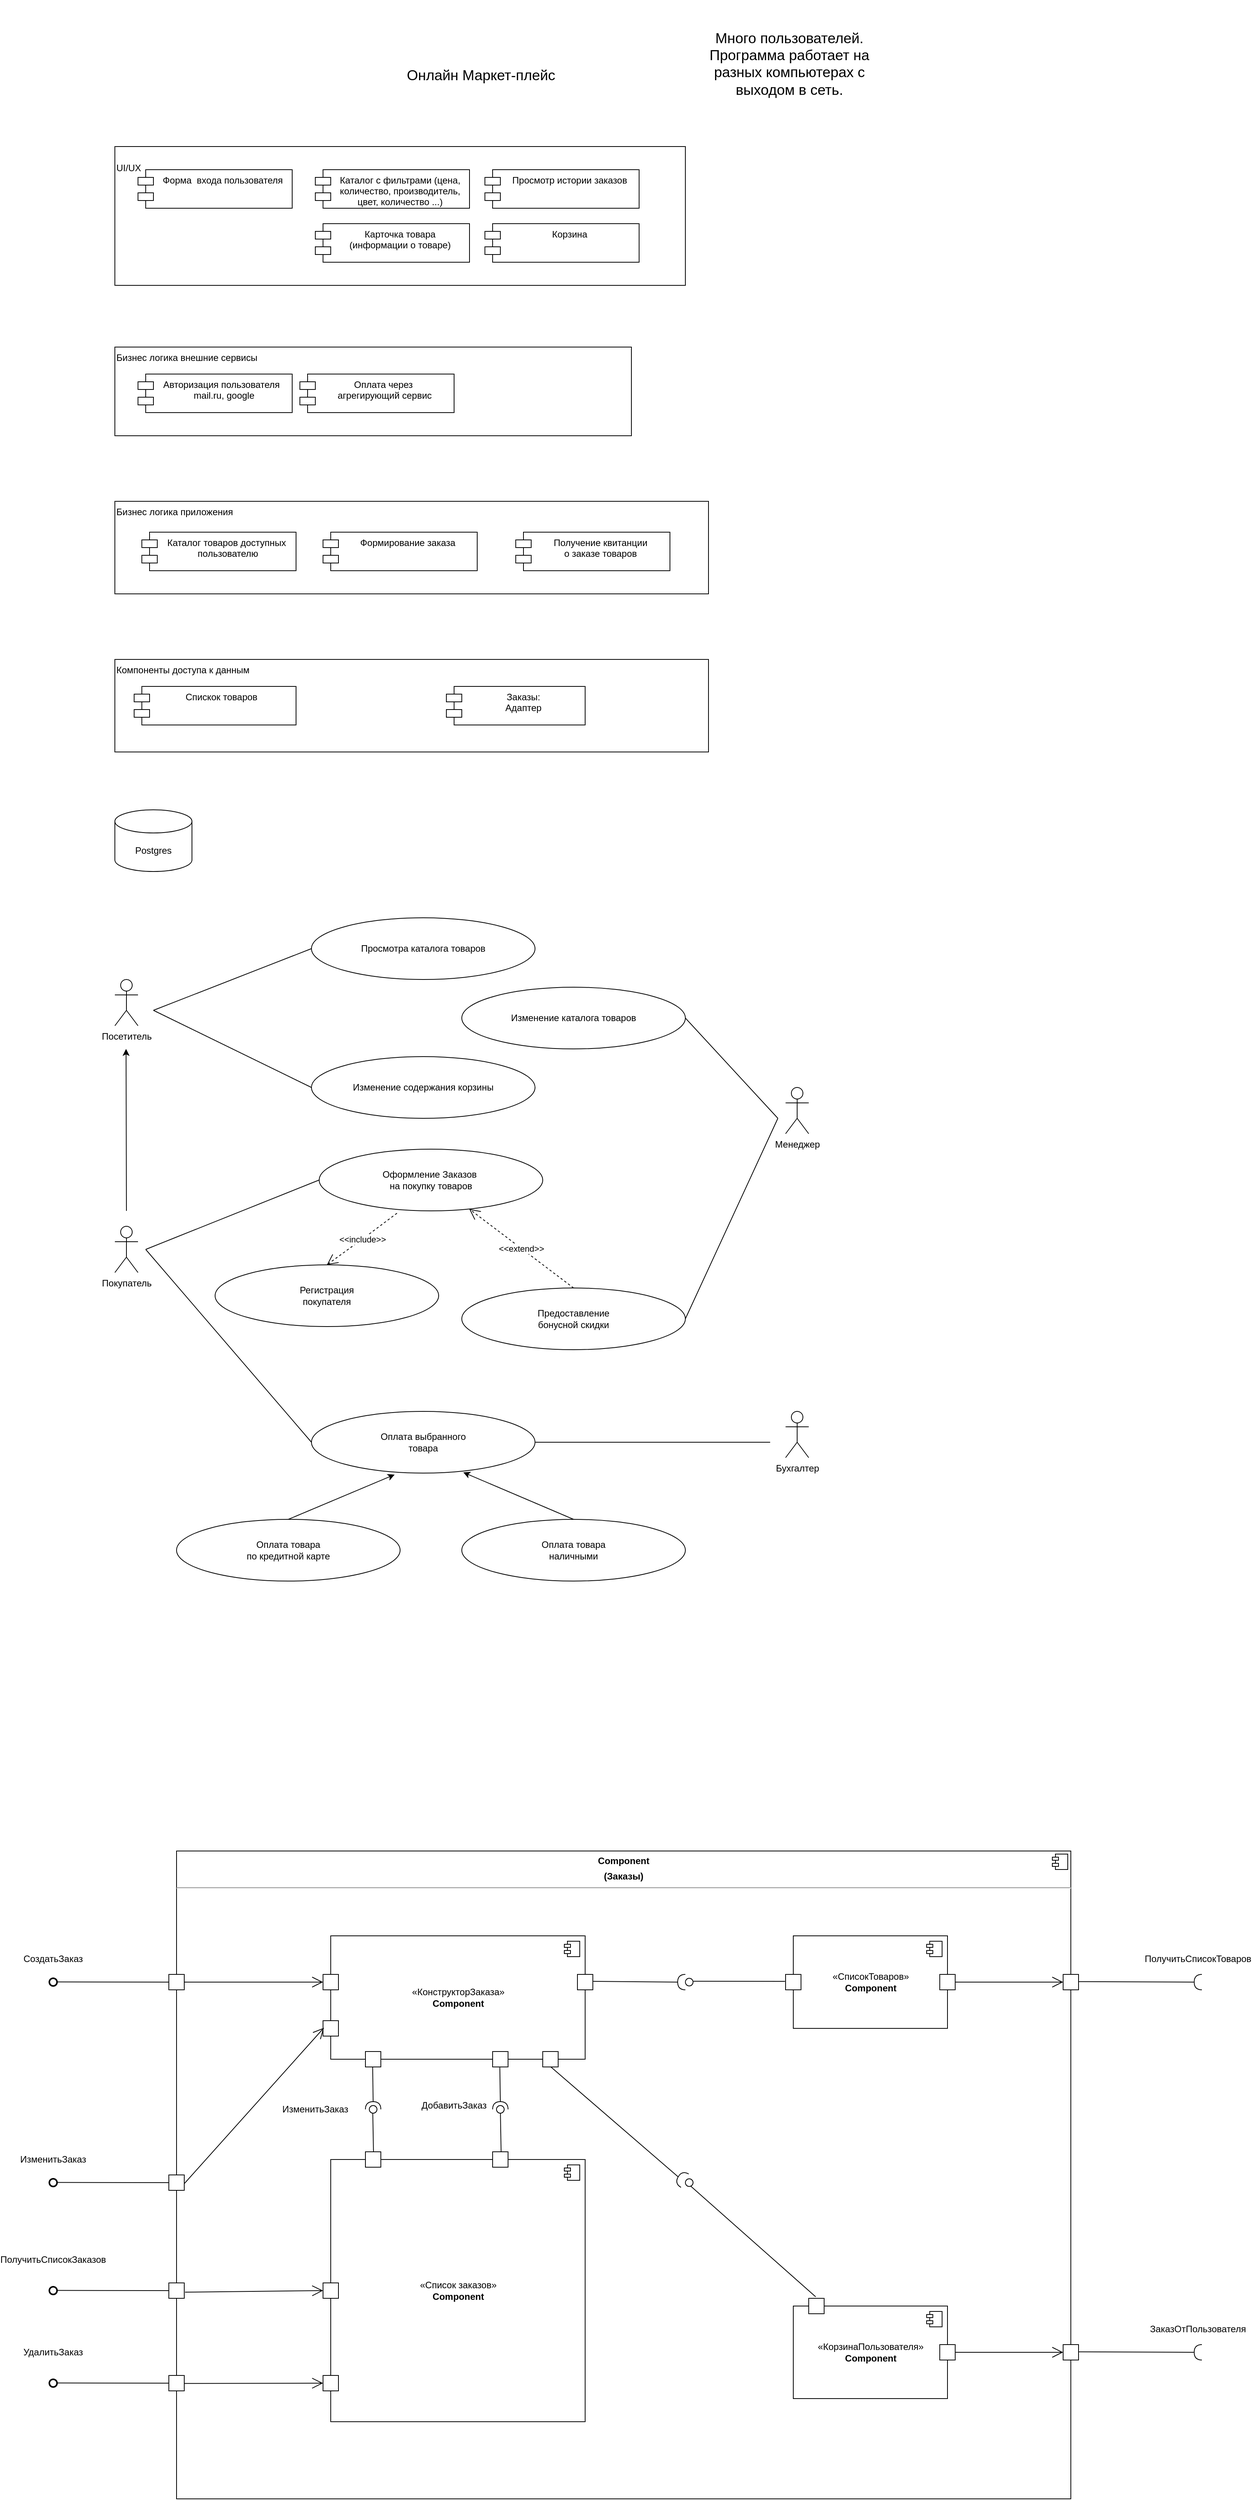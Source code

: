 <mxfile version="13.3.9" type="device"><diagram id="dn3zmWwJ9alBvymT6W-B" name=" Онлайн Маркет-плейс"><mxGraphModel dx="3910" dy="2053" grid="1" gridSize="10" guides="1" tooltips="1" connect="1" arrows="1" fold="1" page="1" pageScale="1" pageWidth="1654" pageHeight="2336" math="0" shadow="0"><root><mxCell id="0"/><mxCell id="1" parent="0"/><mxCell id="ivYDbRLkIrnwQGbeRghV-20" value="&lt;div&gt;Бизнес логика внешние сервисы&amp;nbsp;&lt;/div&gt;&lt;div&gt;&lt;br&gt;&lt;/div&gt;" style="rounded=0;whiteSpace=wrap;html=1;align=left;verticalAlign=top;" parent="1" vertex="1"><mxGeometry x="160" y="480" width="670" height="115" as="geometry"/></mxCell><mxCell id="ivYDbRLkIrnwQGbeRghV-5" value="&lt;div&gt;Компоненты доступа к данным&lt;/div&gt;&lt;div&gt;&lt;br&gt;&lt;/div&gt;" style="rounded=0;whiteSpace=wrap;html=1;align=left;verticalAlign=top;" parent="1" vertex="1"><mxGeometry x="160" y="885" width="770" height="120" as="geometry"/></mxCell><mxCell id="ivYDbRLkIrnwQGbeRghV-1" value="&lt;br&gt;&lt;b id=&quot;docs-internal-guid-1fa3972a-7fff-ca3d-1e2d-c52bbedc01e6&quot; style=&quot;font-weight:normal;&quot;&gt;&lt;span style=&quot;font-size: 14pt; font-family: &amp;quot;IBM Plex Sans&amp;quot;, sans-serif; color: rgb(0, 0, 0); background-color: transparent; font-weight: 400; font-style: normal; font-variant: normal; text-decoration: none; vertical-align: baseline;&quot;&gt;Онлайн Маркет-плейс&lt;/span&gt;&lt;/b&gt;&lt;br&gt;" style="text;html=1;strokeColor=none;fillColor=none;align=center;verticalAlign=middle;whiteSpace=wrap;rounded=0;" parent="1" vertex="1"><mxGeometry x="490" y="80" width="290" height="80" as="geometry"/></mxCell><mxCell id="ivYDbRLkIrnwQGbeRghV-2" value="Заказы:&#10;Адаптер" style="shape=module;align=left;spacingLeft=20;align=center;verticalAlign=top;" parent="1" vertex="1"><mxGeometry x="590" y="920" width="180" height="50" as="geometry"/></mxCell><mxCell id="ivYDbRLkIrnwQGbeRghV-3" value="&#10;&lt;b id=&quot;docs-internal-guid-aa66ad7c-7fff-aa9e-8aa2-3dbfb84022ec&quot; style=&quot;font-weight:normal;&quot;&gt;&lt;span style=&quot;font-size: 14pt; font-family: &amp;quot;IBM Plex Sans&amp;quot;, sans-serif; color: rgb(0, 0, 0); background-color: transparent; font-weight: 400; font-style: normal; font-variant: normal; text-decoration: none; vertical-align: baseline;&quot;&gt;Много пользователей. Программа работает на разных компьютерах с выходом в сеть.&lt;/span&gt;&lt;/b&gt;&#10;&#10;" style="text;html=1;strokeColor=none;fillColor=none;align=center;verticalAlign=middle;whiteSpace=wrap;rounded=0;" parent="1" vertex="1"><mxGeometry x="910" y="30" width="250" height="180" as="geometry"/></mxCell><mxCell id="ivYDbRLkIrnwQGbeRghV-4" value="&lt;br&gt;&lt;div style=&quot;&quot;&gt;&lt;span style=&quot;background-color: initial;&quot;&gt;UI/UX&lt;/span&gt;&lt;/div&gt;" style="rounded=0;whiteSpace=wrap;html=1;align=left;verticalAlign=top;" parent="1" vertex="1"><mxGeometry x="160" y="220" width="740" height="180" as="geometry"/></mxCell><mxCell id="ivYDbRLkIrnwQGbeRghV-6" value="&lt;div&gt;Бизнес логика приложения&amp;nbsp;&lt;/div&gt;&lt;div&gt;&lt;br&gt;&lt;/div&gt;" style="rounded=0;whiteSpace=wrap;html=1;align=left;verticalAlign=top;" parent="1" vertex="1"><mxGeometry x="160" y="680" width="770" height="120" as="geometry"/></mxCell><mxCell id="ivYDbRLkIrnwQGbeRghV-8" value="Postgres" style="shape=cylinder3;whiteSpace=wrap;html=1;boundedLbl=1;backgroundOutline=1;size=15;" parent="1" vertex="1"><mxGeometry x="160" y="1080" width="100" height="80" as="geometry"/></mxCell><mxCell id="ivYDbRLkIrnwQGbeRghV-9" value="Спискок товаров " style="shape=module;align=left;spacingLeft=20;align=center;verticalAlign=top;" parent="1" vertex="1"><mxGeometry x="185" y="920" width="210" height="50" as="geometry"/></mxCell><mxCell id="ivYDbRLkIrnwQGbeRghV-10" value="Посетитель&lt;br&gt;" style="shape=umlActor;verticalLabelPosition=bottom;verticalAlign=top;html=1;outlineConnect=0;" parent="1" vertex="1"><mxGeometry x="160" y="1300" width="30" height="60" as="geometry"/></mxCell><mxCell id="ivYDbRLkIrnwQGbeRghV-13" value="Просмотра каталога товаров" style="ellipse;whiteSpace=wrap;html=1;" parent="1" vertex="1"><mxGeometry x="415" y="1220" width="290" height="80" as="geometry"/></mxCell><mxCell id="ivYDbRLkIrnwQGbeRghV-17" value="Форма  входа пользователя" style="shape=module;align=left;spacingLeft=20;align=center;verticalAlign=top;" parent="1" vertex="1"><mxGeometry x="190" y="250" width="200" height="50" as="geometry"/></mxCell><mxCell id="ivYDbRLkIrnwQGbeRghV-18" value="Авторизация пользователя &#10; mail.ru, google" style="shape=module;align=left;spacingLeft=20;align=center;verticalAlign=top;" parent="1" vertex="1"><mxGeometry x="190" y="515" width="200" height="50" as="geometry"/></mxCell><mxCell id="ivYDbRLkIrnwQGbeRghV-22" value="Каталог товаров доступных&#10; пользователю" style="shape=module;align=left;spacingLeft=20;align=center;verticalAlign=top;" parent="1" vertex="1"><mxGeometry x="195" y="720" width="200" height="50" as="geometry"/></mxCell><mxCell id="ivYDbRLkIrnwQGbeRghV-23" value="Каталог с фильтрами (цена, &#10;количество, производитель,&#10;цвет, количество ...)" style="shape=module;align=left;spacingLeft=20;align=center;verticalAlign=top;" parent="1" vertex="1"><mxGeometry x="420" y="250" width="200" height="50" as="geometry"/></mxCell><mxCell id="ivYDbRLkIrnwQGbeRghV-24" value="Карточка товара &#10;(информации о товаре)" style="shape=module;align=left;spacingLeft=20;align=center;verticalAlign=top;" parent="1" vertex="1"><mxGeometry x="420" y="320" width="200" height="50" as="geometry"/></mxCell><mxCell id="ivYDbRLkIrnwQGbeRghV-25" value="Корзина" style="shape=module;align=left;spacingLeft=20;align=center;verticalAlign=top;" parent="1" vertex="1"><mxGeometry x="640" y="320" width="200" height="50" as="geometry"/></mxCell><mxCell id="ivYDbRLkIrnwQGbeRghV-26" value="Оплата через &#10;агрегирующий сервис" style="shape=module;align=left;spacingLeft=20;align=center;verticalAlign=top;" parent="1" vertex="1"><mxGeometry x="400" y="515" width="200" height="50" as="geometry"/></mxCell><mxCell id="ivYDbRLkIrnwQGbeRghV-27" value="Получение квитанции &#10;о заказе товаров" style="shape=module;align=left;spacingLeft=20;align=center;verticalAlign=top;" parent="1" vertex="1"><mxGeometry x="680" y="720" width="200" height="50" as="geometry"/></mxCell><mxCell id="ivYDbRLkIrnwQGbeRghV-28" value="Формирование заказа" style="shape=module;align=left;spacingLeft=20;align=center;verticalAlign=top;" parent="1" vertex="1"><mxGeometry x="430" y="720" width="200" height="50" as="geometry"/></mxCell><mxCell id="ivYDbRLkIrnwQGbeRghV-29" value="Просмотр истории заказов" style="shape=module;align=left;spacingLeft=20;align=center;verticalAlign=top;" parent="1" vertex="1"><mxGeometry x="640" y="250" width="200" height="50" as="geometry"/></mxCell><mxCell id="zQ53IGxyPsCVr4-wFUA_-1" value="Покупатель&lt;br&gt;" style="shape=umlActor;verticalLabelPosition=bottom;verticalAlign=top;html=1;outlineConnect=0;" parent="1" vertex="1"><mxGeometry x="160" y="1620" width="30" height="60" as="geometry"/></mxCell><mxCell id="zQ53IGxyPsCVr4-wFUA_-3" value="Изменение содержания корзины" style="ellipse;whiteSpace=wrap;html=1;" parent="1" vertex="1"><mxGeometry x="415" y="1400" width="290" height="80" as="geometry"/></mxCell><mxCell id="zQ53IGxyPsCVr4-wFUA_-5" value="Изменение каталога товаров" style="ellipse;whiteSpace=wrap;html=1;" parent="1" vertex="1"><mxGeometry x="610" y="1310" width="290" height="80" as="geometry"/></mxCell><mxCell id="zQ53IGxyPsCVr4-wFUA_-6" value="Менеджер" style="shape=umlActor;verticalLabelPosition=bottom;verticalAlign=top;html=1;outlineConnect=0;" parent="1" vertex="1"><mxGeometry x="1030" y="1440" width="30" height="60" as="geometry"/></mxCell><mxCell id="zQ53IGxyPsCVr4-wFUA_-7" value="Бухгалтер" style="shape=umlActor;verticalLabelPosition=bottom;verticalAlign=top;html=1;outlineConnect=0;" parent="1" vertex="1"><mxGeometry x="1030" y="1860" width="30" height="60" as="geometry"/></mxCell><mxCell id="zQ53IGxyPsCVr4-wFUA_-10" value="Оформление Заказов&amp;nbsp;&lt;br&gt;на покупку товаров" style="ellipse;whiteSpace=wrap;html=1;" parent="1" vertex="1"><mxGeometry x="425" y="1520" width="290" height="80" as="geometry"/></mxCell><mxCell id="zQ53IGxyPsCVr4-wFUA_-11" value="Регистрация &lt;br&gt;покупателя" style="ellipse;whiteSpace=wrap;html=1;" parent="1" vertex="1"><mxGeometry x="290" y="1670" width="290" height="80" as="geometry"/></mxCell><mxCell id="zQ53IGxyPsCVr4-wFUA_-12" value="Предоставление&lt;br&gt;бонусной скидки" style="ellipse;whiteSpace=wrap;html=1;" parent="1" vertex="1"><mxGeometry x="610" y="1700" width="290" height="80" as="geometry"/></mxCell><mxCell id="zQ53IGxyPsCVr4-wFUA_-13" value="Оплата выбранного&lt;br&gt;товара" style="ellipse;whiteSpace=wrap;html=1;" parent="1" vertex="1"><mxGeometry x="415" y="1860" width="290" height="80" as="geometry"/></mxCell><mxCell id="zQ53IGxyPsCVr4-wFUA_-15" value="Оплата товара&lt;br&gt;по кредитной карте" style="ellipse;whiteSpace=wrap;html=1;" parent="1" vertex="1"><mxGeometry x="240" y="2000" width="290" height="80" as="geometry"/></mxCell><mxCell id="zQ53IGxyPsCVr4-wFUA_-16" value="Оплата товара&lt;br&gt;наличными" style="ellipse;whiteSpace=wrap;html=1;" parent="1" vertex="1"><mxGeometry x="610" y="2000" width="290" height="80" as="geometry"/></mxCell><mxCell id="zQ53IGxyPsCVr4-wFUA_-17" value="" style="endArrow=none;html=1;exitX=1;exitY=0.5;exitDx=0;exitDy=0;" parent="1" source="zQ53IGxyPsCVr4-wFUA_-12" edge="1"><mxGeometry width="50" height="50" relative="1" as="geometry"><mxPoint x="750" y="1670" as="sourcePoint"/><mxPoint x="1020" y="1480" as="targetPoint"/></mxGeometry></mxCell><mxCell id="zQ53IGxyPsCVr4-wFUA_-19" value="" style="endArrow=none;html=1;entryX=0;entryY=0.5;entryDx=0;entryDy=0;" parent="1" target="ivYDbRLkIrnwQGbeRghV-13" edge="1"><mxGeometry width="50" height="50" relative="1" as="geometry"><mxPoint x="210" y="1340" as="sourcePoint"/><mxPoint x="790" y="1220" as="targetPoint"/></mxGeometry></mxCell><mxCell id="zQ53IGxyPsCVr4-wFUA_-20" value="" style="endArrow=none;html=1;entryX=0;entryY=0.5;entryDx=0;entryDy=0;" parent="1" target="zQ53IGxyPsCVr4-wFUA_-3" edge="1"><mxGeometry width="50" height="50" relative="1" as="geometry"><mxPoint x="210" y="1340" as="sourcePoint"/><mxPoint x="270" y="1480" as="targetPoint"/></mxGeometry></mxCell><mxCell id="zQ53IGxyPsCVr4-wFUA_-21" value="" style="endArrow=none;html=1;exitX=1;exitY=0.5;exitDx=0;exitDy=0;" parent="1" source="zQ53IGxyPsCVr4-wFUA_-5" edge="1"><mxGeometry width="50" height="50" relative="1" as="geometry"><mxPoint x="750" y="1650" as="sourcePoint"/><mxPoint x="1020" y="1480" as="targetPoint"/></mxGeometry></mxCell><mxCell id="zQ53IGxyPsCVr4-wFUA_-22" value="" style="endArrow=none;html=1;exitX=1;exitY=0.5;exitDx=0;exitDy=0;" parent="1" source="zQ53IGxyPsCVr4-wFUA_-13" edge="1"><mxGeometry width="50" height="50" relative="1" as="geometry"><mxPoint x="750" y="1750" as="sourcePoint"/><mxPoint x="1010" y="1900" as="targetPoint"/></mxGeometry></mxCell><mxCell id="zQ53IGxyPsCVr4-wFUA_-23" value="" style="endArrow=none;html=1;entryX=0;entryY=0.5;entryDx=0;entryDy=0;" parent="1" target="zQ53IGxyPsCVr4-wFUA_-10" edge="1"><mxGeometry width="50" height="50" relative="1" as="geometry"><mxPoint x="200" y="1650" as="sourcePoint"/><mxPoint x="800" y="1700" as="targetPoint"/></mxGeometry></mxCell><mxCell id="zQ53IGxyPsCVr4-wFUA_-24" value="" style="endArrow=none;html=1;entryX=0;entryY=0.5;entryDx=0;entryDy=0;" parent="1" target="zQ53IGxyPsCVr4-wFUA_-13" edge="1"><mxGeometry width="50" height="50" relative="1" as="geometry"><mxPoint x="200" y="1650" as="sourcePoint"/><mxPoint x="800" y="1700" as="targetPoint"/></mxGeometry></mxCell><mxCell id="zQ53IGxyPsCVr4-wFUA_-26" value="&amp;lt;&amp;lt;extend&amp;gt;&amp;gt;" style="endArrow=open;endSize=12;dashed=1;html=1;exitX=0.5;exitY=0;exitDx=0;exitDy=0;" parent="1" source="zQ53IGxyPsCVr4-wFUA_-12" target="zQ53IGxyPsCVr4-wFUA_-10" edge="1"><mxGeometry width="160" relative="1" as="geometry"><mxPoint x="750" y="1680" as="sourcePoint"/><mxPoint x="910" y="1680" as="targetPoint"/></mxGeometry></mxCell><mxCell id="zQ53IGxyPsCVr4-wFUA_-28" value="&amp;lt;&amp;lt;include&amp;gt;&amp;gt;" style="endArrow=open;endSize=12;dashed=1;html=1;entryX=0.5;entryY=0;entryDx=0;entryDy=0;exitX=0.348;exitY=1.038;exitDx=0;exitDy=0;exitPerimeter=0;" parent="1" source="zQ53IGxyPsCVr4-wFUA_-10" target="zQ53IGxyPsCVr4-wFUA_-11" edge="1"><mxGeometry width="160" relative="1" as="geometry"><mxPoint x="435" y="1610" as="sourcePoint"/><mxPoint x="619.66" y="1597.581" as="targetPoint"/><Array as="points"><mxPoint x="490" y="1630"/></Array></mxGeometry></mxCell><mxCell id="zQ53IGxyPsCVr4-wFUA_-29" value="" style="endArrow=classic;html=1;" parent="1" edge="1"><mxGeometry width="50" height="50" relative="1" as="geometry"><mxPoint x="175" y="1600" as="sourcePoint"/><mxPoint x="174.5" y="1390" as="targetPoint"/></mxGeometry></mxCell><mxCell id="zQ53IGxyPsCVr4-wFUA_-30" value="" style="endArrow=classic;html=1;entryX=0.372;entryY=1.025;entryDx=0;entryDy=0;entryPerimeter=0;exitX=0.5;exitY=0;exitDx=0;exitDy=0;" parent="1" source="zQ53IGxyPsCVr4-wFUA_-15" target="zQ53IGxyPsCVr4-wFUA_-13" edge="1"><mxGeometry width="50" height="50" relative="1" as="geometry"><mxPoint x="300" y="2250" as="sourcePoint"/><mxPoint x="350" y="2200" as="targetPoint"/></mxGeometry></mxCell><mxCell id="zQ53IGxyPsCVr4-wFUA_-31" value="" style="endArrow=classic;html=1;entryX=0.679;entryY=0.988;entryDx=0;entryDy=0;entryPerimeter=0;exitX=0.5;exitY=0;exitDx=0;exitDy=0;" parent="1" source="zQ53IGxyPsCVr4-wFUA_-16" target="zQ53IGxyPsCVr4-wFUA_-13" edge="1"><mxGeometry width="50" height="50" relative="1" as="geometry"><mxPoint x="730" y="2230" as="sourcePoint"/><mxPoint x="780" y="2180" as="targetPoint"/></mxGeometry></mxCell><mxCell id="5dxVRK72qX1JCp-u9pd5-27" value="&lt;p style=&quot;margin: 0px ; margin-top: 6px ; text-align: center&quot;&gt;&lt;b&gt;Component&lt;/b&gt;&lt;/p&gt;&lt;p style=&quot;margin: 0px ; margin-top: 6px ; text-align: center&quot;&gt;&lt;b&gt;(Заказы)&lt;/b&gt;&lt;/p&gt;&lt;hr&gt;&lt;p style=&quot;margin: 0px ; margin-left: 8px&quot;&gt;&lt;br&gt;&lt;/p&gt;" style="align=left;overflow=fill;html=1;dropTarget=0;" vertex="1" parent="1"><mxGeometry x="240" y="2430" width="1160" height="840" as="geometry"/></mxCell><mxCell id="5dxVRK72qX1JCp-u9pd5-28" value="" style="shape=component;jettyWidth=8;jettyHeight=4;" vertex="1" parent="5dxVRK72qX1JCp-u9pd5-27"><mxGeometry x="1" width="20" height="20" relative="1" as="geometry"><mxPoint x="-24" y="4" as="offset"/></mxGeometry></mxCell><mxCell id="5dxVRK72qX1JCp-u9pd5-49" value="" style="verticalLabelPosition=bottom;verticalAlign=top;html=1;shape=mxgraph.basic.rect;fillColor2=none;strokeWidth=1;size=20;indent=5;" vertex="1" parent="1"><mxGeometry x="230" y="2850" width="20" height="20" as="geometry"/></mxCell><mxCell id="5dxVRK72qX1JCp-u9pd5-50" value="" style="strokeWidth=2;html=1;shape=mxgraph.flowchart.start_2;whiteSpace=wrap;" vertex="1" parent="1"><mxGeometry x="75" y="2855" width="10" height="10" as="geometry"/></mxCell><mxCell id="5dxVRK72qX1JCp-u9pd5-51" value="" style="endArrow=none;html=1;rounded=0;entryX=-0.011;entryY=0.501;entryDx=0;entryDy=0;entryPerimeter=0;" edge="1" target="5dxVRK72qX1JCp-u9pd5-49" parent="1"><mxGeometry relative="1" as="geometry"><mxPoint x="85" y="2859.76" as="sourcePoint"/><mxPoint x="245" y="2859.76" as="targetPoint"/></mxGeometry></mxCell><mxCell id="5dxVRK72qX1JCp-u9pd5-52" value="ИзменитьЗаказ" style="text;html=1;strokeColor=none;fillColor=none;align=center;verticalAlign=middle;whiteSpace=wrap;rounded=0;" vertex="1" parent="1"><mxGeometry x="40" y="2820" width="80" height="20" as="geometry"/></mxCell><mxCell id="5dxVRK72qX1JCp-u9pd5-57" value="" style="verticalLabelPosition=bottom;verticalAlign=top;html=1;shape=mxgraph.basic.rect;fillColor2=none;strokeWidth=1;size=20;indent=5;" vertex="1" parent="1"><mxGeometry x="230" y="2590" width="20" height="20" as="geometry"/></mxCell><mxCell id="5dxVRK72qX1JCp-u9pd5-58" value="" style="strokeWidth=2;html=1;shape=mxgraph.flowchart.start_2;whiteSpace=wrap;" vertex="1" parent="1"><mxGeometry x="75" y="2595" width="10" height="10" as="geometry"/></mxCell><mxCell id="5dxVRK72qX1JCp-u9pd5-59" value="" style="endArrow=none;html=1;rounded=0;entryX=-0.011;entryY=0.501;entryDx=0;entryDy=0;entryPerimeter=0;" edge="1" target="5dxVRK72qX1JCp-u9pd5-57" parent="1"><mxGeometry relative="1" as="geometry"><mxPoint x="85" y="2599.76" as="sourcePoint"/><mxPoint x="245" y="2599.76" as="targetPoint"/></mxGeometry></mxCell><mxCell id="5dxVRK72qX1JCp-u9pd5-60" value="СоздатьЗаказ" style="text;html=1;strokeColor=none;fillColor=none;align=center;verticalAlign=middle;whiteSpace=wrap;rounded=0;" vertex="1" parent="1"><mxGeometry x="40" y="2560" width="80" height="20" as="geometry"/></mxCell><mxCell id="5dxVRK72qX1JCp-u9pd5-61" value="«Список заказов»&lt;br&gt;&lt;b&gt;Component&lt;/b&gt;" style="html=1;dropTarget=0;" vertex="1" parent="1"><mxGeometry x="440" y="2830" width="330" height="340" as="geometry"/></mxCell><mxCell id="5dxVRK72qX1JCp-u9pd5-62" value="" style="shape=component;jettyWidth=8;jettyHeight=4;" vertex="1" parent="5dxVRK72qX1JCp-u9pd5-61"><mxGeometry x="1" width="20" height="20" relative="1" as="geometry"><mxPoint x="-27" y="7" as="offset"/></mxGeometry></mxCell><mxCell id="5dxVRK72qX1JCp-u9pd5-63" value="«КонструкторЗаказа»&lt;br&gt;&lt;b&gt;Component&lt;/b&gt;" style="html=1;dropTarget=0;" vertex="1" parent="1"><mxGeometry x="440" y="2540" width="330" height="160" as="geometry"/></mxCell><mxCell id="5dxVRK72qX1JCp-u9pd5-64" value="" style="shape=component;jettyWidth=8;jettyHeight=4;" vertex="1" parent="5dxVRK72qX1JCp-u9pd5-63"><mxGeometry x="1" width="20" height="20" relative="1" as="geometry"><mxPoint x="-27" y="7" as="offset"/></mxGeometry></mxCell><mxCell id="5dxVRK72qX1JCp-u9pd5-65" value="" style="verticalLabelPosition=bottom;verticalAlign=top;html=1;shape=mxgraph.basic.rect;fillColor2=none;strokeWidth=1;size=20;indent=5;" vertex="1" parent="1"><mxGeometry x="430" y="2590" width="20" height="20" as="geometry"/></mxCell><mxCell id="5dxVRK72qX1JCp-u9pd5-66" value="" style="endArrow=open;endFill=1;endSize=12;html=1;entryX=0;entryY=0.5;entryDx=0;entryDy=0;entryPerimeter=0;" edge="1" parent="1" source="5dxVRK72qX1JCp-u9pd5-57" target="5dxVRK72qX1JCp-u9pd5-65"><mxGeometry width="160" relative="1" as="geometry"><mxPoint x="270" y="2600" as="sourcePoint"/><mxPoint x="330" y="2600" as="targetPoint"/></mxGeometry></mxCell><mxCell id="5dxVRK72qX1JCp-u9pd5-70" value="" style="verticalLabelPosition=bottom;verticalAlign=top;html=1;shape=mxgraph.basic.rect;fillColor2=none;strokeWidth=1;size=20;indent=5;" vertex="1" parent="1"><mxGeometry x="760" y="2590" width="20" height="20" as="geometry"/></mxCell><mxCell id="5dxVRK72qX1JCp-u9pd5-71" value="" style="verticalLabelPosition=bottom;verticalAlign=top;html=1;shape=mxgraph.basic.rect;fillColor2=none;strokeWidth=1;size=20;indent=5;" vertex="1" parent="1"><mxGeometry x="230" y="3110" width="20" height="20" as="geometry"/></mxCell><mxCell id="5dxVRK72qX1JCp-u9pd5-72" value="" style="strokeWidth=2;html=1;shape=mxgraph.flowchart.start_2;whiteSpace=wrap;" vertex="1" parent="1"><mxGeometry x="75" y="3115" width="10" height="10" as="geometry"/></mxCell><mxCell id="5dxVRK72qX1JCp-u9pd5-73" value="" style="endArrow=none;html=1;rounded=0;entryX=-0.011;entryY=0.501;entryDx=0;entryDy=0;entryPerimeter=0;" edge="1" target="5dxVRK72qX1JCp-u9pd5-71" parent="1"><mxGeometry relative="1" as="geometry"><mxPoint x="85" y="3119.76" as="sourcePoint"/><mxPoint x="245" y="3119.76" as="targetPoint"/></mxGeometry></mxCell><mxCell id="5dxVRK72qX1JCp-u9pd5-74" value="УдалитьЗаказ" style="text;html=1;strokeColor=none;fillColor=none;align=center;verticalAlign=middle;whiteSpace=wrap;rounded=0;" vertex="1" parent="1"><mxGeometry x="40" y="3070" width="80" height="20" as="geometry"/></mxCell><mxCell id="5dxVRK72qX1JCp-u9pd5-75" value="" style="verticalLabelPosition=bottom;verticalAlign=top;html=1;shape=mxgraph.basic.rect;fillColor2=none;strokeWidth=1;size=20;indent=5;" vertex="1" parent="1"><mxGeometry x="1390" y="2590" width="20" height="20" as="geometry"/></mxCell><mxCell id="5dxVRK72qX1JCp-u9pd5-76" value="" style="shape=requiredInterface;html=1;verticalLabelPosition=bottom;rotation=-180;" vertex="1" parent="1"><mxGeometry x="1560" y="2590" width="10" height="20" as="geometry"/></mxCell><mxCell id="5dxVRK72qX1JCp-u9pd5-79" value="" style="endArrow=none;html=1;rounded=0;entryX=1;entryY=0.5;entryDx=0;entryDy=0;entryPerimeter=0;" edge="1" parent="1" target="5dxVRK72qX1JCp-u9pd5-76"><mxGeometry relative="1" as="geometry"><mxPoint x="1410" y="2599.41" as="sourcePoint"/><mxPoint x="1554.78" y="2599.67" as="targetPoint"/></mxGeometry></mxCell><mxCell id="5dxVRK72qX1JCp-u9pd5-80" value="ПолучитьСписокТоваров&lt;br&gt;" style="text;html=1;strokeColor=none;fillColor=none;align=center;verticalAlign=middle;whiteSpace=wrap;rounded=0;" vertex="1" parent="1"><mxGeometry x="1525" y="2560" width="80" height="20" as="geometry"/></mxCell><mxCell id="5dxVRK72qX1JCp-u9pd5-82" value="«СписокТоваров»&lt;br&gt;&lt;b&gt;Component&lt;/b&gt;" style="html=1;dropTarget=0;" vertex="1" parent="1"><mxGeometry x="1040" y="2540" width="200" height="120" as="geometry"/></mxCell><mxCell id="5dxVRK72qX1JCp-u9pd5-83" value="" style="shape=component;jettyWidth=8;jettyHeight=4;" vertex="1" parent="5dxVRK72qX1JCp-u9pd5-82"><mxGeometry x="1" width="20" height="20" relative="1" as="geometry"><mxPoint x="-27" y="7" as="offset"/></mxGeometry></mxCell><mxCell id="5dxVRK72qX1JCp-u9pd5-85" value="" style="verticalLabelPosition=bottom;verticalAlign=top;html=1;shape=mxgraph.basic.rect;fillColor2=none;strokeWidth=1;size=20;indent=5;" vertex="1" parent="1"><mxGeometry x="1230" y="2590" width="20" height="20" as="geometry"/></mxCell><mxCell id="5dxVRK72qX1JCp-u9pd5-87" value="" style="endArrow=open;endFill=1;endSize=12;html=1;" edge="1" parent="1"><mxGeometry width="160" relative="1" as="geometry"><mxPoint x="1250" y="2600" as="sourcePoint"/><mxPoint x="1390" y="2600" as="targetPoint"/></mxGeometry></mxCell><mxCell id="5dxVRK72qX1JCp-u9pd5-89" value="" style="verticalLabelPosition=bottom;verticalAlign=top;html=1;shape=mxgraph.basic.rect;fillColor2=none;strokeWidth=1;size=20;indent=5;" vertex="1" parent="1"><mxGeometry x="1390" y="3070" width="20" height="20" as="geometry"/></mxCell><mxCell id="5dxVRK72qX1JCp-u9pd5-90" value="" style="shape=requiredInterface;html=1;verticalLabelPosition=bottom;rotation=-180;" vertex="1" parent="1"><mxGeometry x="1560" y="3070" width="10" height="20" as="geometry"/></mxCell><mxCell id="5dxVRK72qX1JCp-u9pd5-91" value="" style="endArrow=none;html=1;rounded=0;entryX=1;entryY=0.5;entryDx=0;entryDy=0;entryPerimeter=0;" edge="1" target="5dxVRK72qX1JCp-u9pd5-90" parent="1"><mxGeometry relative="1" as="geometry"><mxPoint x="1410" y="3079.41" as="sourcePoint"/><mxPoint x="1554.78" y="3079.67" as="targetPoint"/></mxGeometry></mxCell><mxCell id="5dxVRK72qX1JCp-u9pd5-92" value="ЗаказОтПользователя" style="text;html=1;strokeColor=none;fillColor=none;align=center;verticalAlign=middle;whiteSpace=wrap;rounded=0;" vertex="1" parent="1"><mxGeometry x="1525" y="3040" width="80" height="20" as="geometry"/></mxCell><mxCell id="5dxVRK72qX1JCp-u9pd5-93" value="«КорзинаПользователя»&lt;br&gt;&lt;b&gt;Component&lt;/b&gt;" style="html=1;dropTarget=0;" vertex="1" parent="1"><mxGeometry x="1040" y="3020" width="200" height="120" as="geometry"/></mxCell><mxCell id="5dxVRK72qX1JCp-u9pd5-94" value="" style="shape=component;jettyWidth=8;jettyHeight=4;" vertex="1" parent="5dxVRK72qX1JCp-u9pd5-93"><mxGeometry x="1" width="20" height="20" relative="1" as="geometry"><mxPoint x="-27" y="7" as="offset"/></mxGeometry></mxCell><mxCell id="5dxVRK72qX1JCp-u9pd5-95" value="" style="verticalLabelPosition=bottom;verticalAlign=top;html=1;shape=mxgraph.basic.rect;fillColor2=none;strokeWidth=1;size=20;indent=5;" vertex="1" parent="1"><mxGeometry x="1230" y="3070" width="20" height="20" as="geometry"/></mxCell><mxCell id="5dxVRK72qX1JCp-u9pd5-96" value="" style="endArrow=open;endFill=1;endSize=12;html=1;" edge="1" parent="1"><mxGeometry width="160" relative="1" as="geometry"><mxPoint x="1250" y="3080" as="sourcePoint"/><mxPoint x="1390" y="3080" as="targetPoint"/></mxGeometry></mxCell><mxCell id="5dxVRK72qX1JCp-u9pd5-97" value="" style="verticalLabelPosition=bottom;verticalAlign=top;html=1;shape=mxgraph.basic.rect;fillColor2=none;strokeWidth=1;size=20;indent=5;" vertex="1" parent="1"><mxGeometry x="1030" y="2590" width="20" height="20" as="geometry"/></mxCell><mxCell id="5dxVRK72qX1JCp-u9pd5-98" value="" style="verticalLabelPosition=bottom;verticalAlign=top;html=1;shape=mxgraph.basic.rect;fillColor2=none;strokeWidth=1;size=20;indent=5;" vertex="1" parent="1"><mxGeometry x="1060" y="3010" width="20" height="20" as="geometry"/></mxCell><mxCell id="5dxVRK72qX1JCp-u9pd5-101" value="" style="ellipse;whiteSpace=wrap;html=1;fontFamily=Helvetica;fontSize=12;fontColor=#000000;align=center;strokeColor=#000000;fillColor=#ffffff;points=[];aspect=fixed;resizable=0;" vertex="1" parent="1"><mxGeometry x="900" y="2595" width="10" height="10" as="geometry"/></mxCell><mxCell id="5dxVRK72qX1JCp-u9pd5-108" value="" style="shape=requiredInterface;html=1;verticalLabelPosition=bottom;rotation=-180;" vertex="1" parent="1"><mxGeometry x="890" y="2590" width="10" height="20" as="geometry"/></mxCell><mxCell id="5dxVRK72qX1JCp-u9pd5-109" value="" style="endArrow=none;html=1;exitX=0.988;exitY=0.45;exitDx=0;exitDy=0;exitPerimeter=0;entryX=1;entryY=0.5;entryDx=0;entryDy=0;entryPerimeter=0;" edge="1" parent="1" source="5dxVRK72qX1JCp-u9pd5-70" target="5dxVRK72qX1JCp-u9pd5-108"><mxGeometry width="50" height="50" relative="1" as="geometry"><mxPoint x="830" y="2860" as="sourcePoint"/><mxPoint x="880" y="2810" as="targetPoint"/></mxGeometry></mxCell><mxCell id="5dxVRK72qX1JCp-u9pd5-110" value="" style="endArrow=none;html=1;entryX=-0.036;entryY=0.45;entryDx=0;entryDy=0;entryPerimeter=0;exitX=0.578;exitY=0.201;exitDx=0;exitDy=0;exitPerimeter=0;" edge="1" parent="1" source="5dxVRK72qX1JCp-u9pd5-27" target="5dxVRK72qX1JCp-u9pd5-97"><mxGeometry width="50" height="50" relative="1" as="geometry"><mxPoint x="940" y="2790" as="sourcePoint"/><mxPoint x="990" y="2740" as="targetPoint"/></mxGeometry></mxCell><mxCell id="5dxVRK72qX1JCp-u9pd5-112" value="" style="shape=requiredInterface;html=1;verticalLabelPosition=bottom;rotation=-150;" vertex="1" parent="1"><mxGeometry x="890" y="2845" width="10" height="20" as="geometry"/></mxCell><mxCell id="5dxVRK72qX1JCp-u9pd5-113" value="" style="verticalLabelPosition=bottom;verticalAlign=top;html=1;shape=mxgraph.basic.rect;fillColor2=none;strokeWidth=1;size=20;indent=5;" vertex="1" parent="1"><mxGeometry x="715" y="2690" width="20" height="20" as="geometry"/></mxCell><mxCell id="5dxVRK72qX1JCp-u9pd5-114" value="" style="endArrow=none;html=1;entryX=0.521;entryY=0.993;entryDx=0;entryDy=0;entryPerimeter=0;exitX=1;exitY=0.5;exitDx=0;exitDy=0;exitPerimeter=0;" edge="1" parent="1" source="5dxVRK72qX1JCp-u9pd5-112" target="5dxVRK72qX1JCp-u9pd5-113"><mxGeometry width="50" height="50" relative="1" as="geometry"><mxPoint x="680" y="2790" as="sourcePoint"/><mxPoint x="730" y="2740" as="targetPoint"/></mxGeometry></mxCell><mxCell id="5dxVRK72qX1JCp-u9pd5-115" value="" style="ellipse;whiteSpace=wrap;html=1;fontFamily=Helvetica;fontSize=12;fontColor=#000000;align=center;strokeColor=#000000;fillColor=#ffffff;points=[];aspect=fixed;resizable=0;" vertex="1" parent="1"><mxGeometry x="900" y="2855" width="10" height="10" as="geometry"/></mxCell><mxCell id="5dxVRK72qX1JCp-u9pd5-116" value="" style="endArrow=none;html=1;entryX=0.72;entryY=0.98;entryDx=0;entryDy=0;entryPerimeter=0;" edge="1" parent="1" target="5dxVRK72qX1JCp-u9pd5-115"><mxGeometry width="50" height="50" relative="1" as="geometry"><mxPoint x="1069" y="3008" as="sourcePoint"/><mxPoint x="890" y="2890" as="targetPoint"/></mxGeometry></mxCell><mxCell id="5dxVRK72qX1JCp-u9pd5-122" value="" style="verticalLabelPosition=bottom;verticalAlign=top;html=1;shape=mxgraph.basic.rect;fillColor2=none;strokeWidth=1;size=20;indent=5;" vertex="1" parent="1"><mxGeometry x="650" y="2690" width="20" height="20" as="geometry"/></mxCell><mxCell id="5dxVRK72qX1JCp-u9pd5-123" value="" style="verticalLabelPosition=bottom;verticalAlign=top;html=1;shape=mxgraph.basic.rect;fillColor2=none;strokeWidth=1;size=20;indent=5;" vertex="1" parent="1"><mxGeometry x="650" y="2820" width="20" height="20" as="geometry"/></mxCell><mxCell id="5dxVRK72qX1JCp-u9pd5-124" value="" style="rounded=0;orthogonalLoop=1;jettySize=auto;html=1;endArrow=none;endFill=0;exitX=0.55;exitY=0;exitDx=0;exitDy=0;exitPerimeter=0;" edge="1" target="5dxVRK72qX1JCp-u9pd5-126" parent="1" source="5dxVRK72qX1JCp-u9pd5-123"><mxGeometry relative="1" as="geometry"><mxPoint x="675" y="2755" as="sourcePoint"/></mxGeometry></mxCell><mxCell id="5dxVRK72qX1JCp-u9pd5-126" value="" style="ellipse;whiteSpace=wrap;html=1;fontFamily=Helvetica;fontSize=12;fontColor=#000000;align=center;strokeColor=#000000;fillColor=#ffffff;points=[];aspect=fixed;resizable=0;" vertex="1" parent="1"><mxGeometry x="655" y="2760" width="10" height="10" as="geometry"/></mxCell><mxCell id="5dxVRK72qX1JCp-u9pd5-129" value="" style="shape=requiredInterface;html=1;verticalLabelPosition=bottom;rotation=-90;" vertex="1" parent="1"><mxGeometry x="655" y="2750" width="10" height="20" as="geometry"/></mxCell><mxCell id="5dxVRK72qX1JCp-u9pd5-130" value="" style="endArrow=none;html=1;exitX=0.467;exitY=1.031;exitDx=0;exitDy=0;exitPerimeter=0;entryX=1;entryY=0.5;entryDx=0;entryDy=0;entryPerimeter=0;" edge="1" parent="1" source="5dxVRK72qX1JCp-u9pd5-122" target="5dxVRK72qX1JCp-u9pd5-129"><mxGeometry width="50" height="50" relative="1" as="geometry"><mxPoint x="670" y="2680" as="sourcePoint"/><mxPoint x="720" y="2630" as="targetPoint"/></mxGeometry></mxCell><mxCell id="5dxVRK72qX1JCp-u9pd5-131" value="ДобавитьЗаказ" style="text;html=1;strokeColor=none;fillColor=none;align=center;verticalAlign=middle;whiteSpace=wrap;rounded=0;" vertex="1" parent="1"><mxGeometry x="580" y="2750" width="40" height="20" as="geometry"/></mxCell><mxCell id="5dxVRK72qX1JCp-u9pd5-132" value="" style="verticalLabelPosition=bottom;verticalAlign=top;html=1;shape=mxgraph.basic.rect;fillColor2=none;strokeWidth=1;size=20;indent=5;" vertex="1" parent="1"><mxGeometry x="430" y="3110" width="20" height="20" as="geometry"/></mxCell><mxCell id="5dxVRK72qX1JCp-u9pd5-135" value="" style="verticalLabelPosition=bottom;verticalAlign=top;html=1;shape=mxgraph.basic.rect;fillColor2=none;strokeWidth=1;size=20;indent=5;" vertex="1" parent="1"><mxGeometry x="485" y="2820" width="20" height="20" as="geometry"/></mxCell><mxCell id="5dxVRK72qX1JCp-u9pd5-136" value="" style="verticalLabelPosition=bottom;verticalAlign=top;html=1;shape=mxgraph.basic.rect;fillColor2=none;strokeWidth=1;size=20;indent=5;" vertex="1" parent="1"><mxGeometry x="485" y="2690" width="20" height="20" as="geometry"/></mxCell><mxCell id="5dxVRK72qX1JCp-u9pd5-137" value="ИзменитьЗаказ&lt;br&gt;" style="text;html=1;strokeColor=none;fillColor=none;align=center;verticalAlign=middle;whiteSpace=wrap;rounded=0;" vertex="1" parent="1"><mxGeometry x="400" y="2755" width="40" height="20" as="geometry"/></mxCell><mxCell id="5dxVRK72qX1JCp-u9pd5-138" value="" style="verticalLabelPosition=bottom;verticalAlign=top;html=1;shape=mxgraph.basic.rect;fillColor2=none;strokeWidth=1;size=20;indent=5;" vertex="1" parent="1"><mxGeometry x="430" y="2650" width="20" height="20" as="geometry"/></mxCell><mxCell id="5dxVRK72qX1JCp-u9pd5-140" value="" style="endArrow=open;endFill=1;endSize=12;html=1;exitX=1.017;exitY=0.55;exitDx=0;exitDy=0;exitPerimeter=0;entryX=0.06;entryY=0.46;entryDx=0;entryDy=0;entryPerimeter=0;" edge="1" parent="1" source="5dxVRK72qX1JCp-u9pd5-49" target="5dxVRK72qX1JCp-u9pd5-138"><mxGeometry width="160" relative="1" as="geometry"><mxPoint x="320" y="2800" as="sourcePoint"/><mxPoint x="427" y="2658" as="targetPoint"/></mxGeometry></mxCell><mxCell id="5dxVRK72qX1JCp-u9pd5-141" value="" style="endArrow=open;endFill=1;endSize=12;html=1;exitX=0.98;exitY=0.52;exitDx=0;exitDy=0;exitPerimeter=0;" edge="1" parent="1" source="5dxVRK72qX1JCp-u9pd5-71" target="5dxVRK72qX1JCp-u9pd5-132"><mxGeometry width="160" relative="1" as="geometry"><mxPoint x="290" y="3080" as="sourcePoint"/><mxPoint x="450" y="3080" as="targetPoint"/></mxGeometry></mxCell><mxCell id="5dxVRK72qX1JCp-u9pd5-142" value="" style="shape=requiredInterface;html=1;verticalLabelPosition=bottom;rotation=-90;" vertex="1" parent="1"><mxGeometry x="490" y="2750" width="10" height="20" as="geometry"/></mxCell><mxCell id="5dxVRK72qX1JCp-u9pd5-144" value="" style="endArrow=none;html=1;exitX=0.47;exitY=1;exitDx=0;exitDy=0;exitPerimeter=0;entryX=1;entryY=0.5;entryDx=0;entryDy=0;entryPerimeter=0;" edge="1" parent="1" source="5dxVRK72qX1JCp-u9pd5-136" target="5dxVRK72qX1JCp-u9pd5-142"><mxGeometry width="50" height="50" relative="1" as="geometry"><mxPoint x="494.58" y="2715.62" as="sourcePoint"/><mxPoint x="495.24" y="2760.0" as="targetPoint"/></mxGeometry></mxCell><mxCell id="5dxVRK72qX1JCp-u9pd5-145" value="" style="ellipse;whiteSpace=wrap;html=1;fontFamily=Helvetica;fontSize=12;fontColor=#000000;align=center;strokeColor=#000000;fillColor=#ffffff;points=[];aspect=fixed;resizable=0;" vertex="1" parent="1"><mxGeometry x="490" y="2760" width="10" height="10" as="geometry"/></mxCell><mxCell id="5dxVRK72qX1JCp-u9pd5-146" value="" style="rounded=0;orthogonalLoop=1;jettySize=auto;html=1;endArrow=none;endFill=0;exitX=0.55;exitY=0;exitDx=0;exitDy=0;exitPerimeter=0;" edge="1" parent="1"><mxGeometry relative="1" as="geometry"><mxPoint x="495.46" y="2820" as="sourcePoint"/><mxPoint x="494.533" y="2769.999" as="targetPoint"/></mxGeometry></mxCell><mxCell id="5dxVRK72qX1JCp-u9pd5-151" value="" style="verticalLabelPosition=bottom;verticalAlign=top;html=1;shape=mxgraph.basic.rect;fillColor2=none;strokeWidth=1;size=20;indent=5;" vertex="1" parent="1"><mxGeometry x="230" y="2990" width="20" height="20" as="geometry"/></mxCell><mxCell id="5dxVRK72qX1JCp-u9pd5-152" value="" style="strokeWidth=2;html=1;shape=mxgraph.flowchart.start_2;whiteSpace=wrap;" vertex="1" parent="1"><mxGeometry x="75" y="2995" width="10" height="10" as="geometry"/></mxCell><mxCell id="5dxVRK72qX1JCp-u9pd5-153" value="" style="endArrow=none;html=1;rounded=0;entryX=-0.011;entryY=0.501;entryDx=0;entryDy=0;entryPerimeter=0;" edge="1" target="5dxVRK72qX1JCp-u9pd5-151" parent="1"><mxGeometry relative="1" as="geometry"><mxPoint x="85" y="2999.76" as="sourcePoint"/><mxPoint x="245" y="2999.76" as="targetPoint"/></mxGeometry></mxCell><mxCell id="5dxVRK72qX1JCp-u9pd5-154" value="ПолучитьСписокЗаказов" style="text;html=1;strokeColor=none;fillColor=none;align=center;verticalAlign=middle;whiteSpace=wrap;rounded=0;" vertex="1" parent="1"><mxGeometry x="40" y="2950" width="80" height="20" as="geometry"/></mxCell><mxCell id="5dxVRK72qX1JCp-u9pd5-155" value="" style="verticalLabelPosition=bottom;verticalAlign=top;html=1;shape=mxgraph.basic.rect;fillColor2=none;strokeWidth=1;size=20;indent=5;" vertex="1" parent="1"><mxGeometry x="430" y="2990" width="20" height="20" as="geometry"/></mxCell><mxCell id="5dxVRK72qX1JCp-u9pd5-156" value="" style="endArrow=open;endFill=1;endSize=12;html=1;exitX=1.05;exitY=0.6;exitDx=0;exitDy=0;exitPerimeter=0;entryX=0;entryY=0.5;entryDx=0;entryDy=0;entryPerimeter=0;" edge="1" parent="1" source="5dxVRK72qX1JCp-u9pd5-151" target="5dxVRK72qX1JCp-u9pd5-155"><mxGeometry width="160" relative="1" as="geometry"><mxPoint x="260" y="3040" as="sourcePoint"/><mxPoint x="420" y="3040" as="targetPoint"/></mxGeometry></mxCell></root></mxGraphModel></diagram></mxfile>